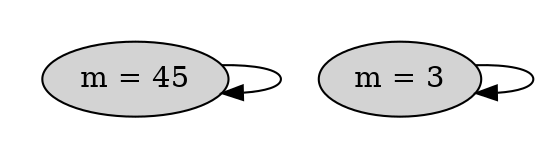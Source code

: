 strict digraph DiskGraph {
nodesep=0.35;
subgraph cluster_graph {
color="white";
7158667421841284535 [label="m = 3",style = filled]
-7468425565063145670 [label="m = 45",style = filled]
7158667421841284535 -> 7158667421841284535 [label="",color="black",fontcolor="black"];
-7468425565063145670 -> -7468425565063145670 [label="",color="black",fontcolor="black"];
{rank = same; -7468425565063145670;7158667421841284535;}
}
}